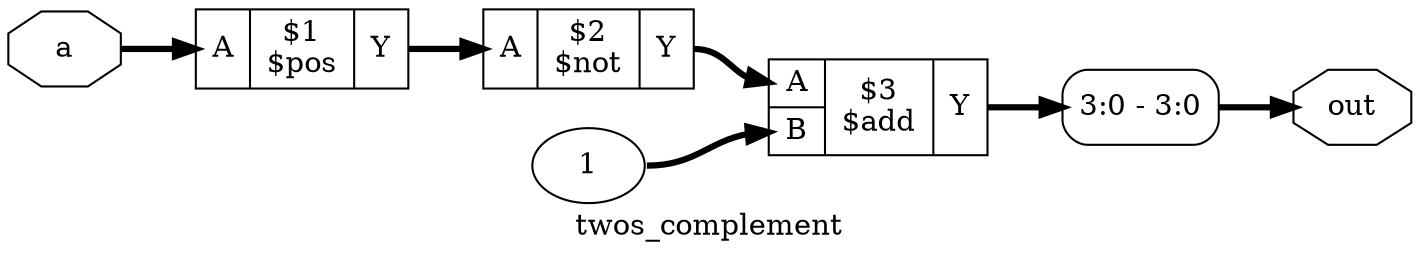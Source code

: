 digraph "twos_complement" {
label="twos_complement";
rankdir="LR";
remincross=true;
n4 [ shape=octagon, label="out", color="black", fontcolor="black" ];
n5 [ shape=octagon, label="a", color="black", fontcolor="black" ];
v0 [ label="1" ];
c9 [ shape=record, label="{{<p6> A|<p7> B}|$3\n$add|{<p8> Y}}",  ];
c10 [ shape=record, label="{{<p6> A}|$2\n$not|{<p8> Y}}",  ];
c11 [ shape=record, label="{{<p6> A}|$1\n$pos|{<p8> Y}}",  ];
x1 [ shape=record, style=rounded, label="<s0> 3:0 - 3:0 ", color="black", fontcolor="black" ];
c9:p8:e -> x1:s0:w [color="black", fontcolor="black", style="setlinewidth(3)", label=""];
c10:p8:e -> c9:p6:w [color="black", fontcolor="black", style="setlinewidth(3)", label=""];
c11:p8:e -> c10:p6:w [color="black", fontcolor="black", style="setlinewidth(3)", label=""];
x1:e -> n4:w [color="black", fontcolor="black", style="setlinewidth(3)", label=""];
n5:e -> c11:p6:w [color="black", fontcolor="black", style="setlinewidth(3)", label=""];
v0:e -> c9:p7:w [color="black", fontcolor="black", style="setlinewidth(3)", label=""];
}
